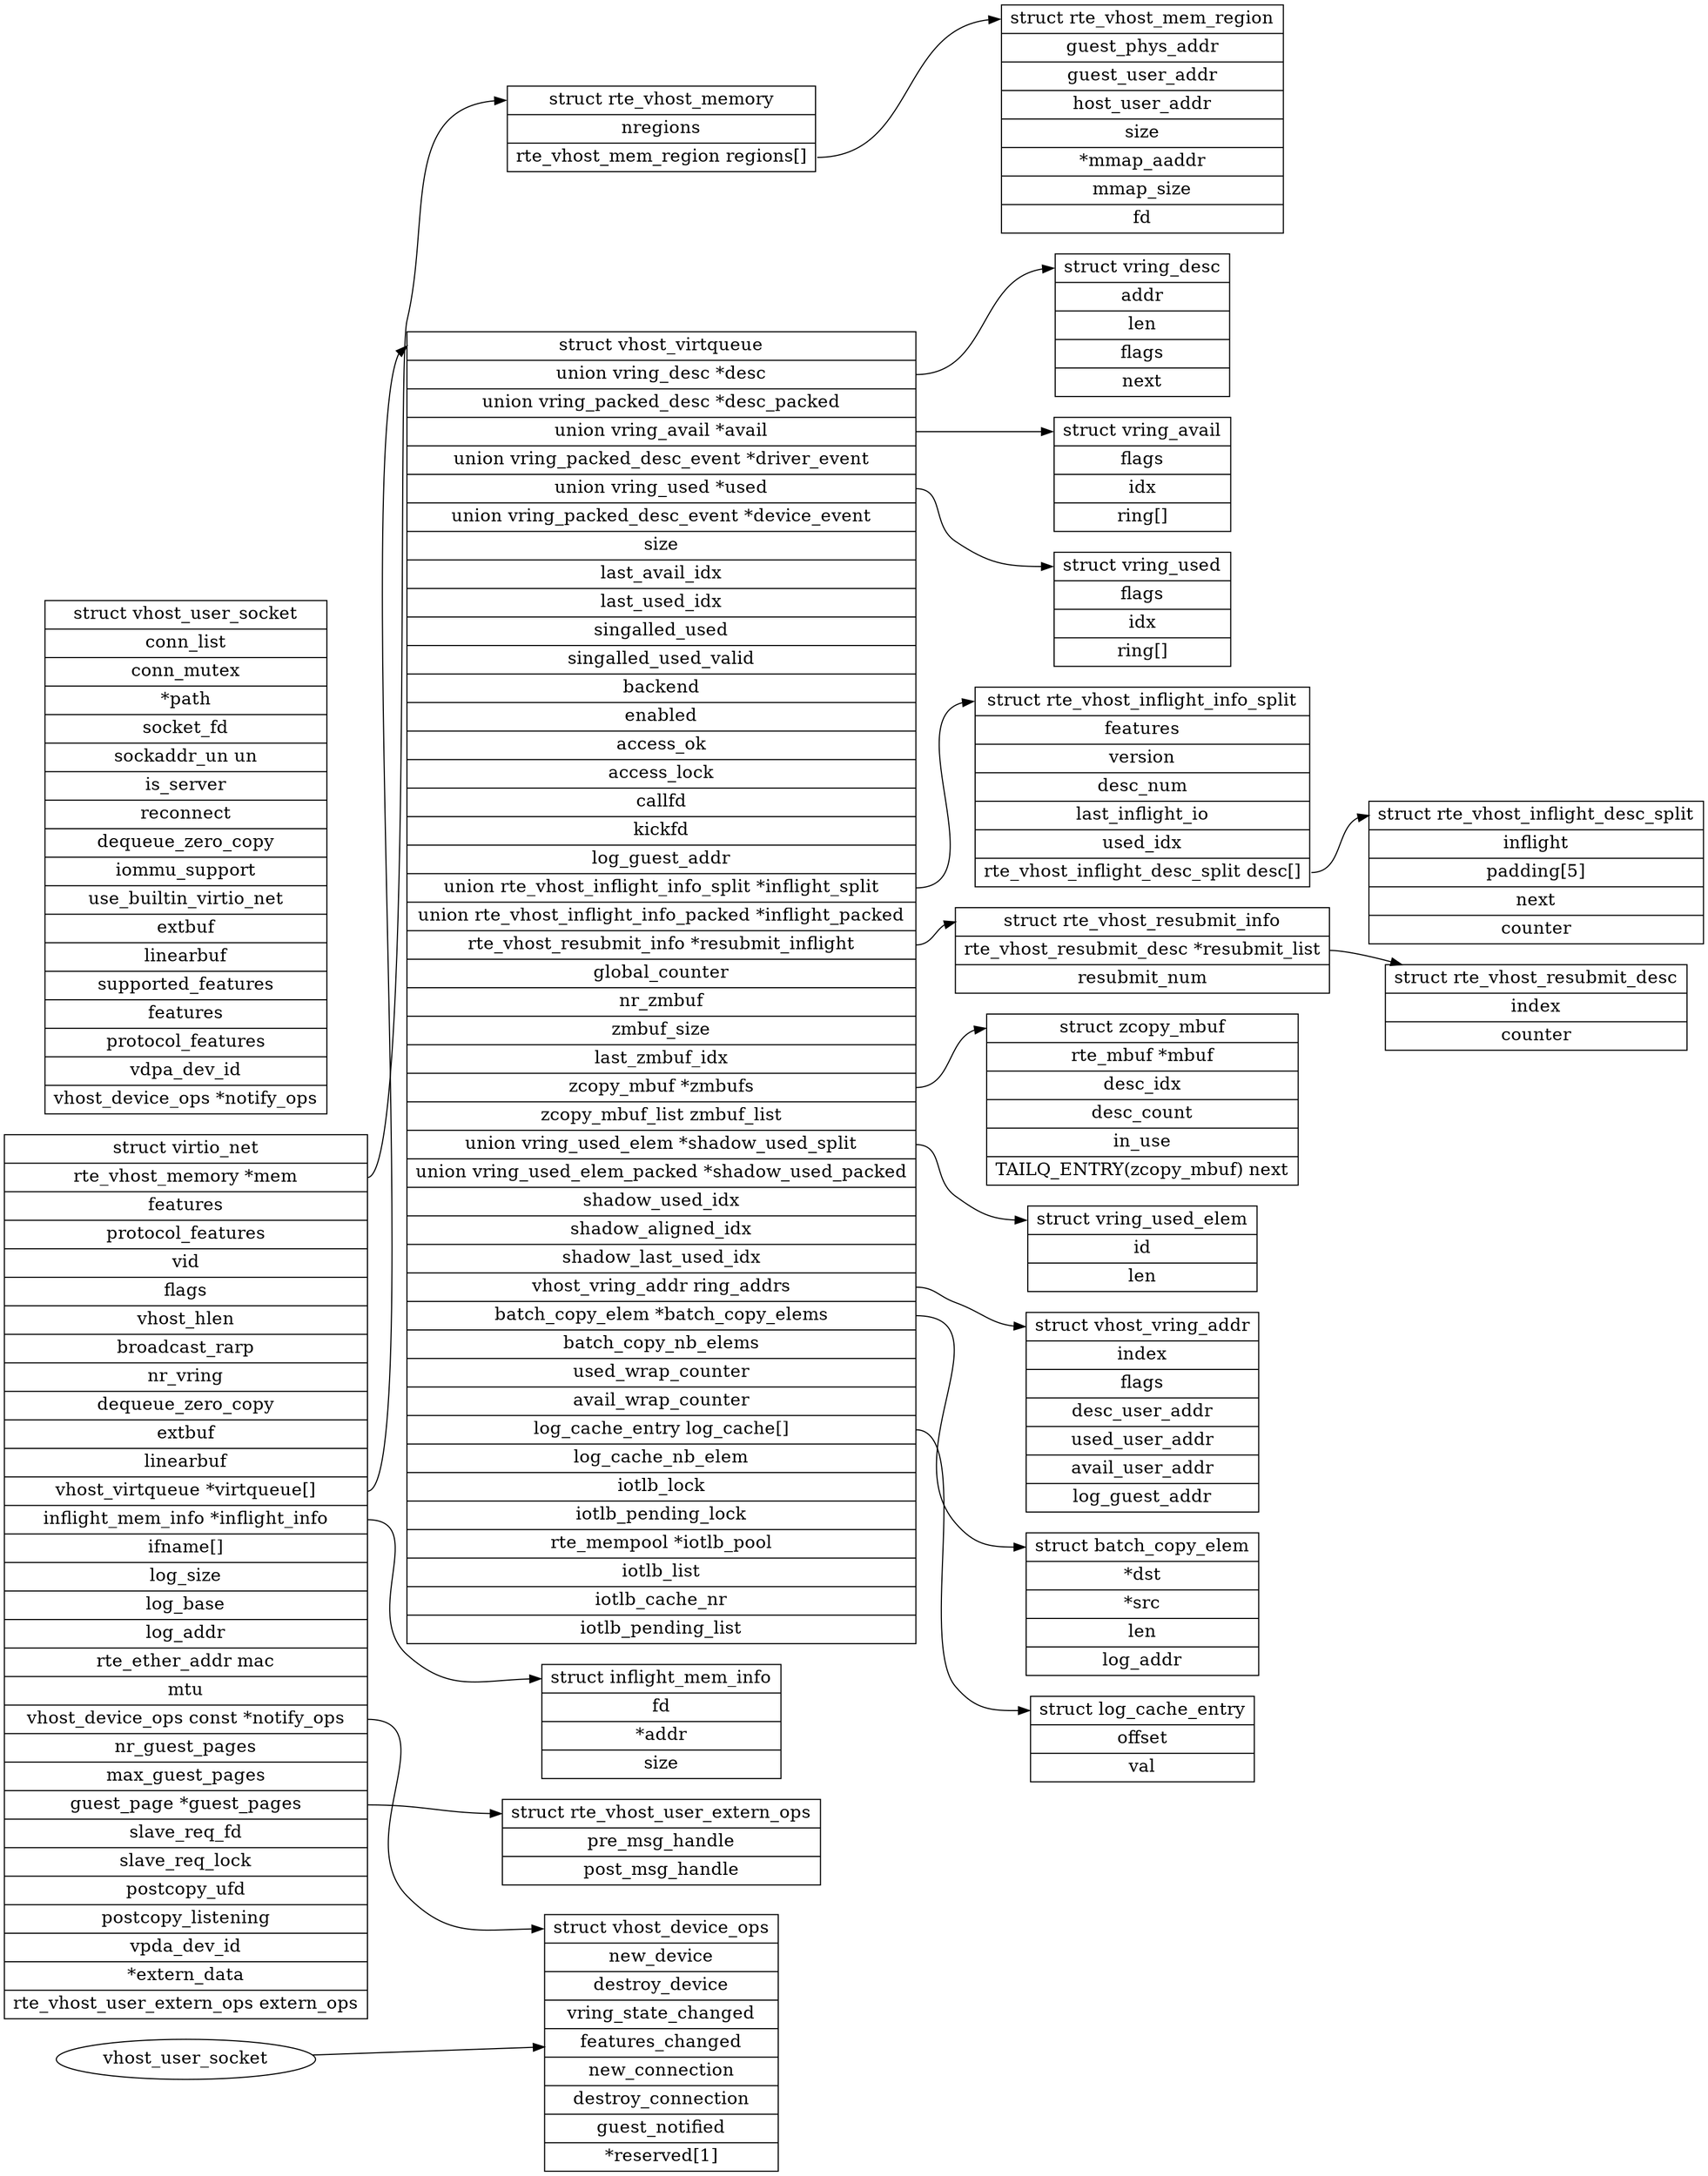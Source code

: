digraph g {
  graph [
	 rankdir = "LR"
	 ];
  node [
	fontsize = "16"
	shape = "ellipse"
	];
  edge [
	];
  "virtio_net" [
	label = "<f0> struct virtio_net | <f1> rte_vhost_memory *mem | features | protocol_features | vid | flags | vhost_hlen | broadcast_rarp | nr_vring | dequeue_zero_copy | extbuf | linearbuf | <f2> vhost_virtqueue *virtqueue[] | <f3> inflight_mem_info *inflight_info | ifname[] | log_size | log_base | log_addr | <f4> rte_ether_addr mac | mtu | <f5> vhost_device_ops const *notify_ops | nr_guest_pages | max_guest_pages | <f6> guest_page *guest_pages | slave_req_fd | slave_req_lock | postcopy_ufd | postcopy_listening | vpda_dev_id | *extern_data | <f7> rte_vhost_user_extern_ops extern_ops"
	shape = "record"
	   ];
  "rte_vhost_memory" [
	label = "<f0> struct rte_vhost_memory | nregions | <f1> rte_vhost_mem_region regions[]"
	shape = "record"
	];
  "rte_vhost_mem_region" [
	label = "<f0> struct rte_vhost_mem_region | guest_phys_addr | guest_user_addr | host_user_addr | size | *mmap_aaddr | mmap_size | fd"
	shape = "record"
	];
  "inflight_mem_info" [
	label = "<f0> struct inflight_mem_info | fd | *addr | size"
	shape = "record"
	];
  "vhost_device_ops" [
	label = "<f0> struct vhost_device_ops | new_device | destroy_device | vring_state_changed | features_changed | new_connection | destroy_connection | guest_notified | *reserved[1]"
	shape = "record"
	];
  "rte_vhost_user_extern_ops" [
	label = "<f0> struct rte_vhost_user_extern_ops | pre_msg_handle | post_msg_handle"
	shape = "record"
	];
  "vring_desc" [
	label = "<f0> struct vring_desc | addr | len | flags | next"
	shape = "record"
	];
  "vring_avail" [
	label = "<f0> struct vring_avail | flags | idx | ring[]"
	shape = "record"
	];
  "vring_used_elem" [
	label = "<f0> struct vring_used_elem | id | len"
	shape = "record"
	];
  "vring_used" [
	label = "<f0> struct vring_used | flags | idx | ring[]"
	shape = "record"
	];
  "rte_vhost_inflight_desc_split" [
	label = "<f0> struct rte_vhost_inflight_desc_split | inflight | padding[5] | next | counter"
	shape = "record"
	];
  "rte_vhost_inflight_info_split" [
	label = "<f0> struct rte_vhost_inflight_info_split | features | version | desc_num | last_inflight_io | used_idx | <f1> rte_vhost_inflight_desc_split desc[]"
	shape = "record"
	];
  "rte_vhost_resubmit_desc" [
	label = "<f0> struct rte_vhost_resubmit_desc | index | counter"
	shape = "record"
	];
  "rte_vhost_resubmit_info" [
	label = "<f0> struct rte_vhost_resubmit_info | <f1> rte_vhost_resubmit_desc *resubmit_list | resubmit_num"
	shape = "record"
	];
  "zcopy_mbuf" [
	label = "<f0> struct zcopy_mbuf | rte_mbuf *mbuf | desc_idx | desc_count | in_use | TAILQ_ENTRY(zcopy_mbuf) next"
	shape = "record"
	];
  "vhost_vring_addr" [
	label = "<f0> struct vhost_vring_addr | index | flags | desc_user_addr | used_user_addr | avail_user_addr | log_guest_addr"
	shape = "record"
	];
  "batch_copy_elem" [
	label = "<f0> struct batch_copy_elem | *dst | *src | len | log_addr"
	shape = "record"
	];
  "log_cache_entry" [
	label = "<f0> struct log_cache_entry | offset | val"
	shape = "record"
	];

  "vhost_virtqueue" [
	label = "<f0> struct vhost_virtqueue | <f1> union vring_desc *desc | <f2> union vring_packed_desc *desc_packed | <f3> union vring_avail *avail | <f4> union vring_packed_desc_event *driver_event | <f5> union vring_used *used | <f6> union vring_packed_desc_event *device_event | size | last_avail_idx | last_used_idx | singalled_used | singalled_used_valid | backend | enabled | access_ok | access_lock | callfd | kickfd | log_guest_addr | <f7> union rte_vhost_inflight_info_split *inflight_split | <f8> union rte_vhost_inflight_info_packed *inflight_packed | <f9> rte_vhost_resubmit_info *resubmit_inflight | global_counter | nr_zmbuf | zmbuf_size | last_zmbuf_idx | <f10> zcopy_mbuf *zmbufs | <f11> zcopy_mbuf_list zmbuf_list | <f12> union vring_used_elem *shadow_used_split | <f13> union vring_used_elem_packed *shadow_used_packed | shadow_used_idx | shadow_aligned_idx | shadow_last_used_idx | <f14> vhost_vring_addr ring_addrs | <f15> batch_copy_elem *batch_copy_elems | batch_copy_nb_elems | used_wrap_counter | avail_wrap_counter | <f16> log_cache_entry log_cache[] | log_cache_nb_elem | iotlb_lock | iotlb_pending_lock | rte_mempool *iotlb_pool | iotlb_list | iotlb_cache_nr | iotlb_pending_list"
	shape = "record"
	];
  "vhost_user_socket:" [
	label = "<f0> struct vhost_user_socket | conn_list | conn_mutex | *path | socket_fd | sockaddr_un un | is_server | reconnect | dequeue_zero_copy | iommu_support | use_builtin_virtio_net | extbuf | linearbuf | supported_features | features | protocol_features | vdpa_dev_id | <f1> vhost_device_ops *notify_ops"
	shape = "record"
	];

  "virtio_net":f1 -> "rte_vhost_memory":f0
  "virtio_net":f2 -> "vhost_virtqueue":f0
  "virtio_net":f3 -> "inflight_mem_info":f0
  "virtio_net":f5 -> "vhost_device_ops":f0
  "virtio_net":f6 -> "rte_vhost_user_extern_ops":f0
  "vhost_virtqueue":f1 -> "vring_desc":f0
  "vhost_virtqueue":f3 -> "vring_avail":f0
  "vhost_virtqueue":f5 -> "vring_used":f0
  "vhost_virtqueue":f7 -> "rte_vhost_inflight_info_split":f0
  "vhost_virtqueue":f9 -> "rte_vhost_resubmit_info":f0
  "vhost_virtqueue":f10 -> "zcopy_mbuf":f0
  "vhost_virtqueue":f12 -> "vring_used_elem":f0
  "vhost_virtqueue":f14 -> "vhost_vring_addr":f0
  "vhost_virtqueue":f15 -> "batch_copy_elem":f0
  "vhost_virtqueue":f16 -> "log_cache_entry":f0
  "rte_vhost_resubmit_info":f1 -> "rte_vhost_resubmit_desc"
  "rte_vhost_inflight_info_split":f1 -> "rte_vhost_inflight_desc_split":f0
  "vhost_user_socket": f1 -> "vhost_device_ops"

  "rte_vhost_memory":f1 -> "rte_vhost_mem_region":f0
}
